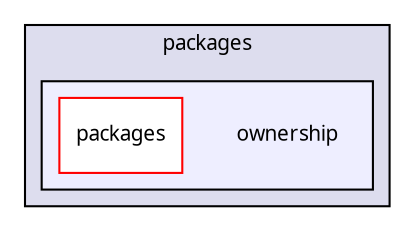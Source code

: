 digraph "packages/permit/packages/ownership/" {
  compound=true
  node [ fontsize="10", fontname="FreeSans.ttf"];
  edge [ labelfontsize="10", labelfontname="FreeSans.ttf"];
  subgraph clusterdir_ba817ab0780f95827f843ef49f61c250 {
    graph [ bgcolor="#ddddee", pencolor="black", label="packages" fontname="FreeSans.ttf", fontsize="10", URL="dir_ba817ab0780f95827f843ef49f61c250.html"]
  subgraph clusterdir_d690321c123c7979f4548518a3a545c7 {
    graph [ bgcolor="#eeeeff", pencolor="black", label="" URL="dir_d690321c123c7979f4548518a3a545c7.html"];
    dir_d690321c123c7979f4548518a3a545c7 [shape=plaintext label="ownership"];
    dir_39517b307f33866d1f7e71d16b01bbdf [shape=box label="packages" color="red" fillcolor="white" style="filled" URL="dir_39517b307f33866d1f7e71d16b01bbdf.html"];
  }
  }
}
